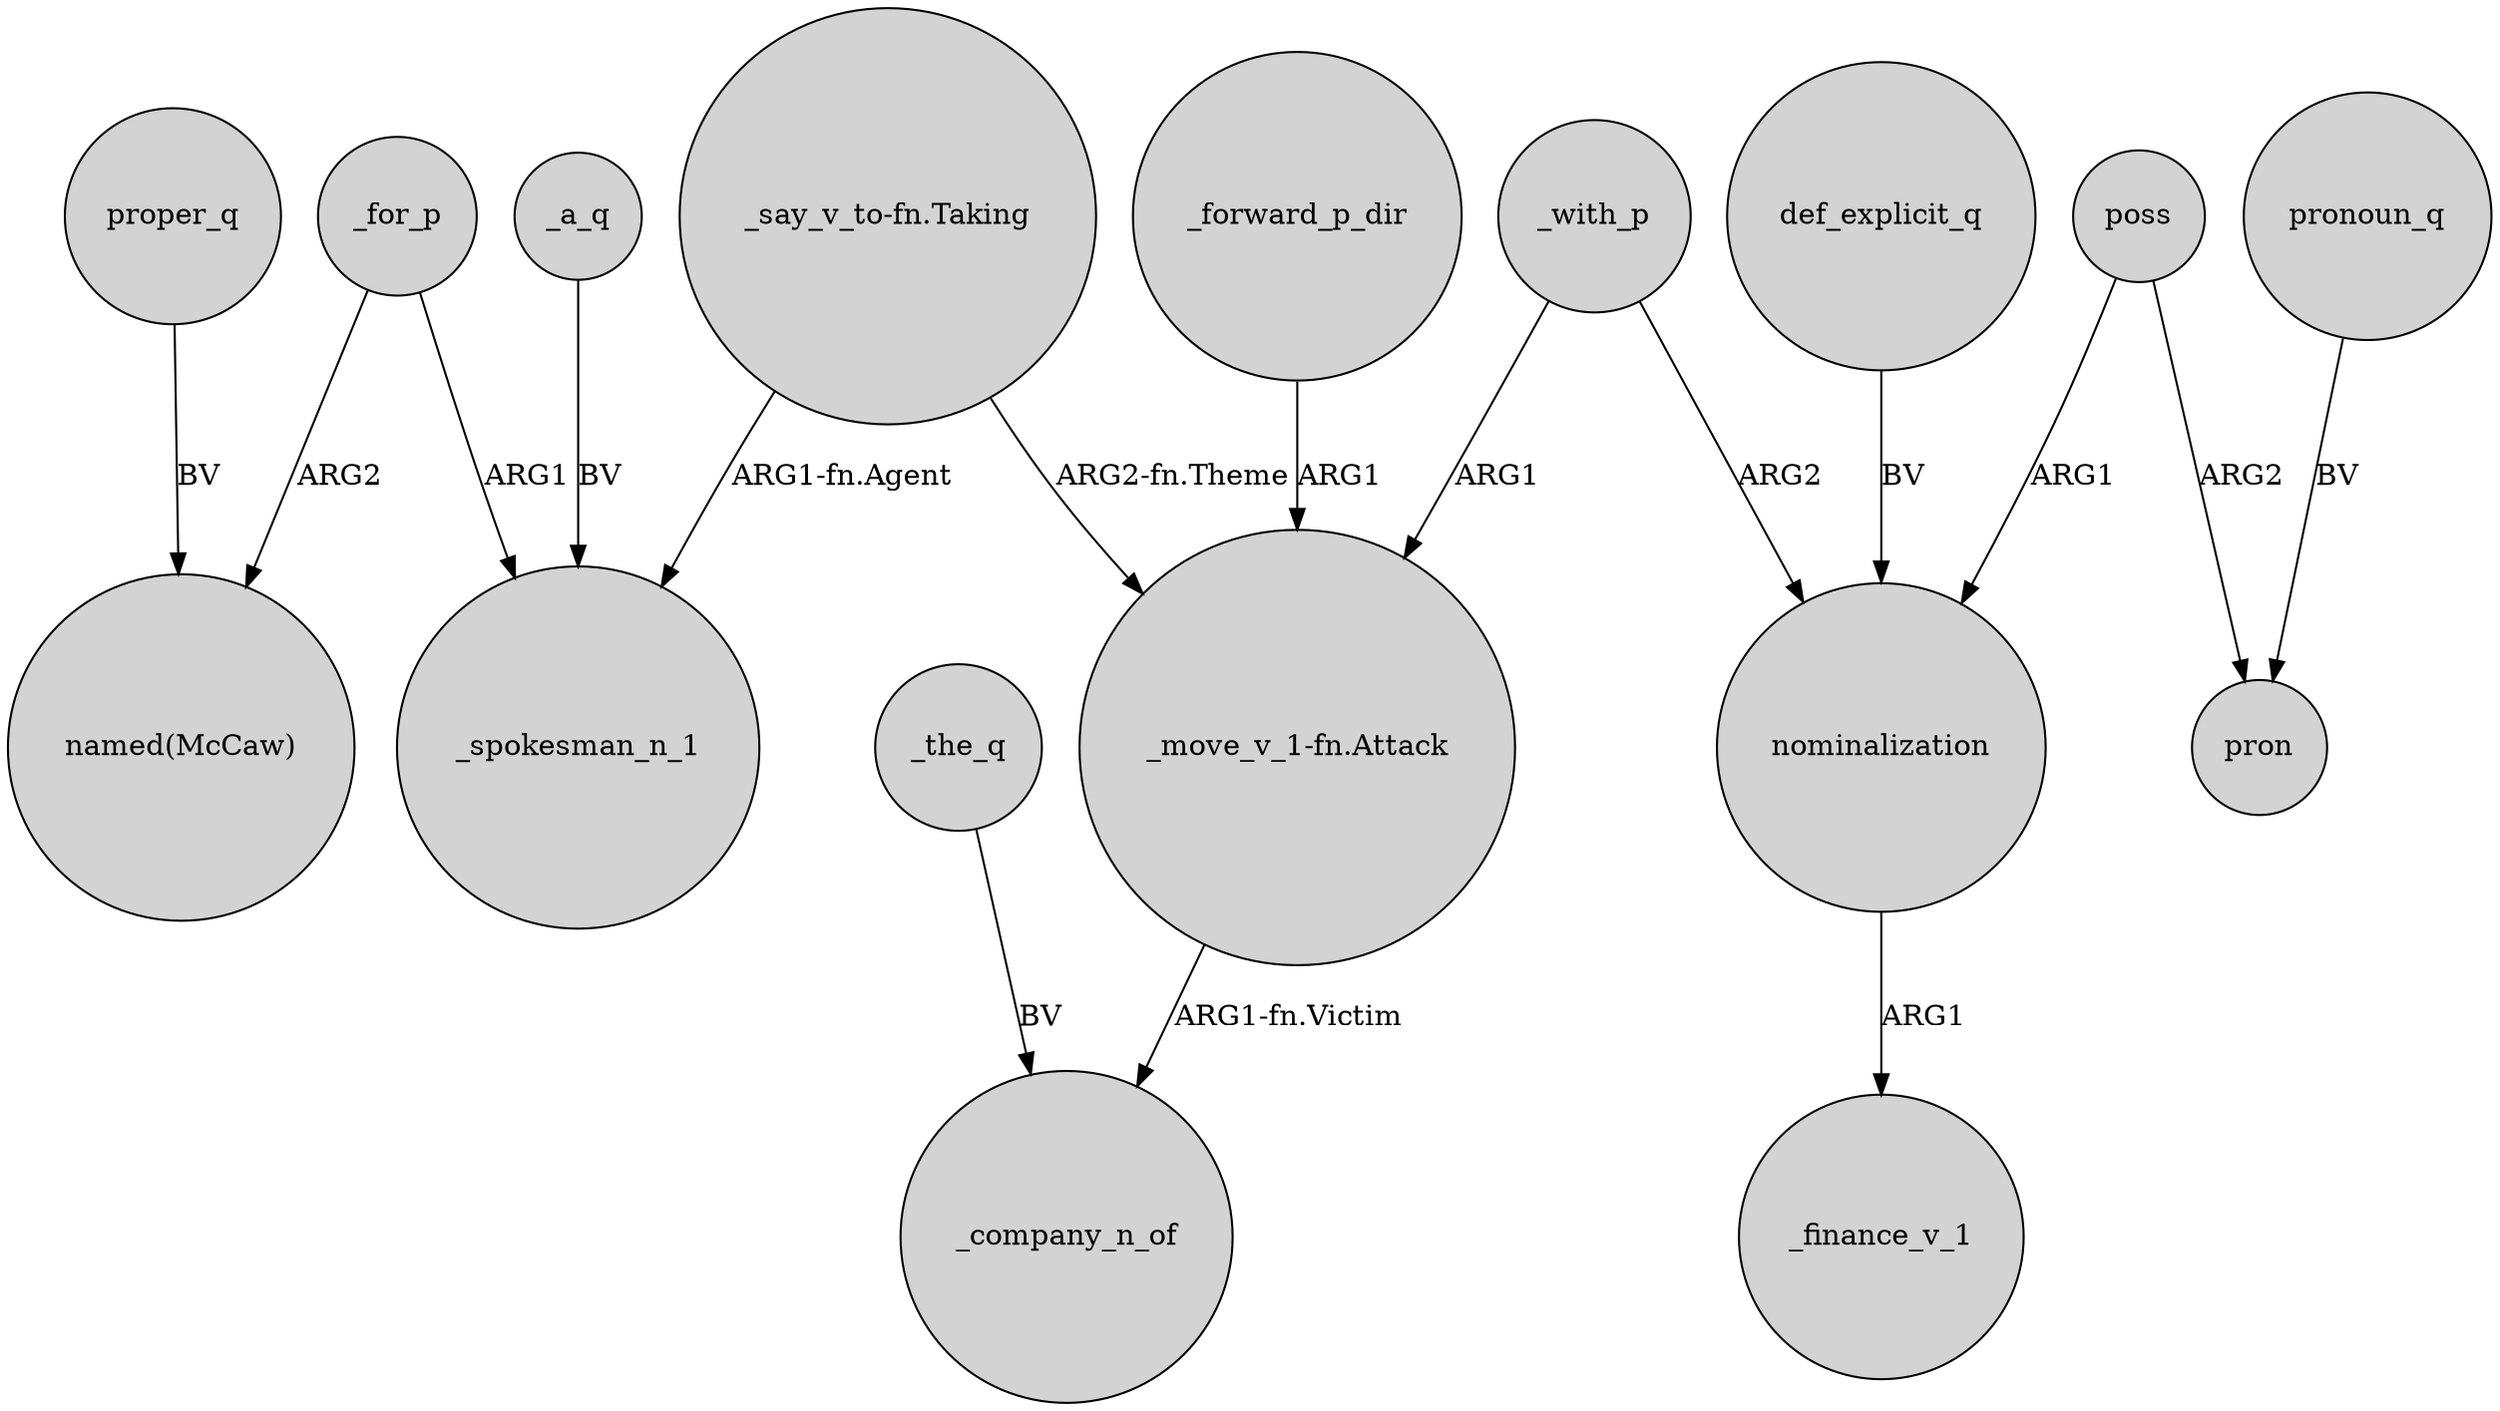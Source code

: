digraph {
	node [shape=circle style=filled]
	_for_p -> "named(McCaw)" [label=ARG2]
	proper_q -> "named(McCaw)" [label=BV]
	_for_p -> _spokesman_n_1 [label=ARG1]
	"_say_v_to-fn.Taking" -> _spokesman_n_1 [label="ARG1-fn.Agent"]
	_forward_p_dir -> "_move_v_1-fn.Attack" [label=ARG1]
	nominalization -> _finance_v_1 [label=ARG1]
	"_say_v_to-fn.Taking" -> "_move_v_1-fn.Attack" [label="ARG2-fn.Theme"]
	def_explicit_q -> nominalization [label=BV]
	_a_q -> _spokesman_n_1 [label=BV]
	poss -> nominalization [label=ARG1]
	_the_q -> _company_n_of [label=BV]
	pronoun_q -> pron [label=BV]
	"_move_v_1-fn.Attack" -> _company_n_of [label="ARG1-fn.Victim"]
	_with_p -> "_move_v_1-fn.Attack" [label=ARG1]
	poss -> pron [label=ARG2]
	_with_p -> nominalization [label=ARG2]
}
